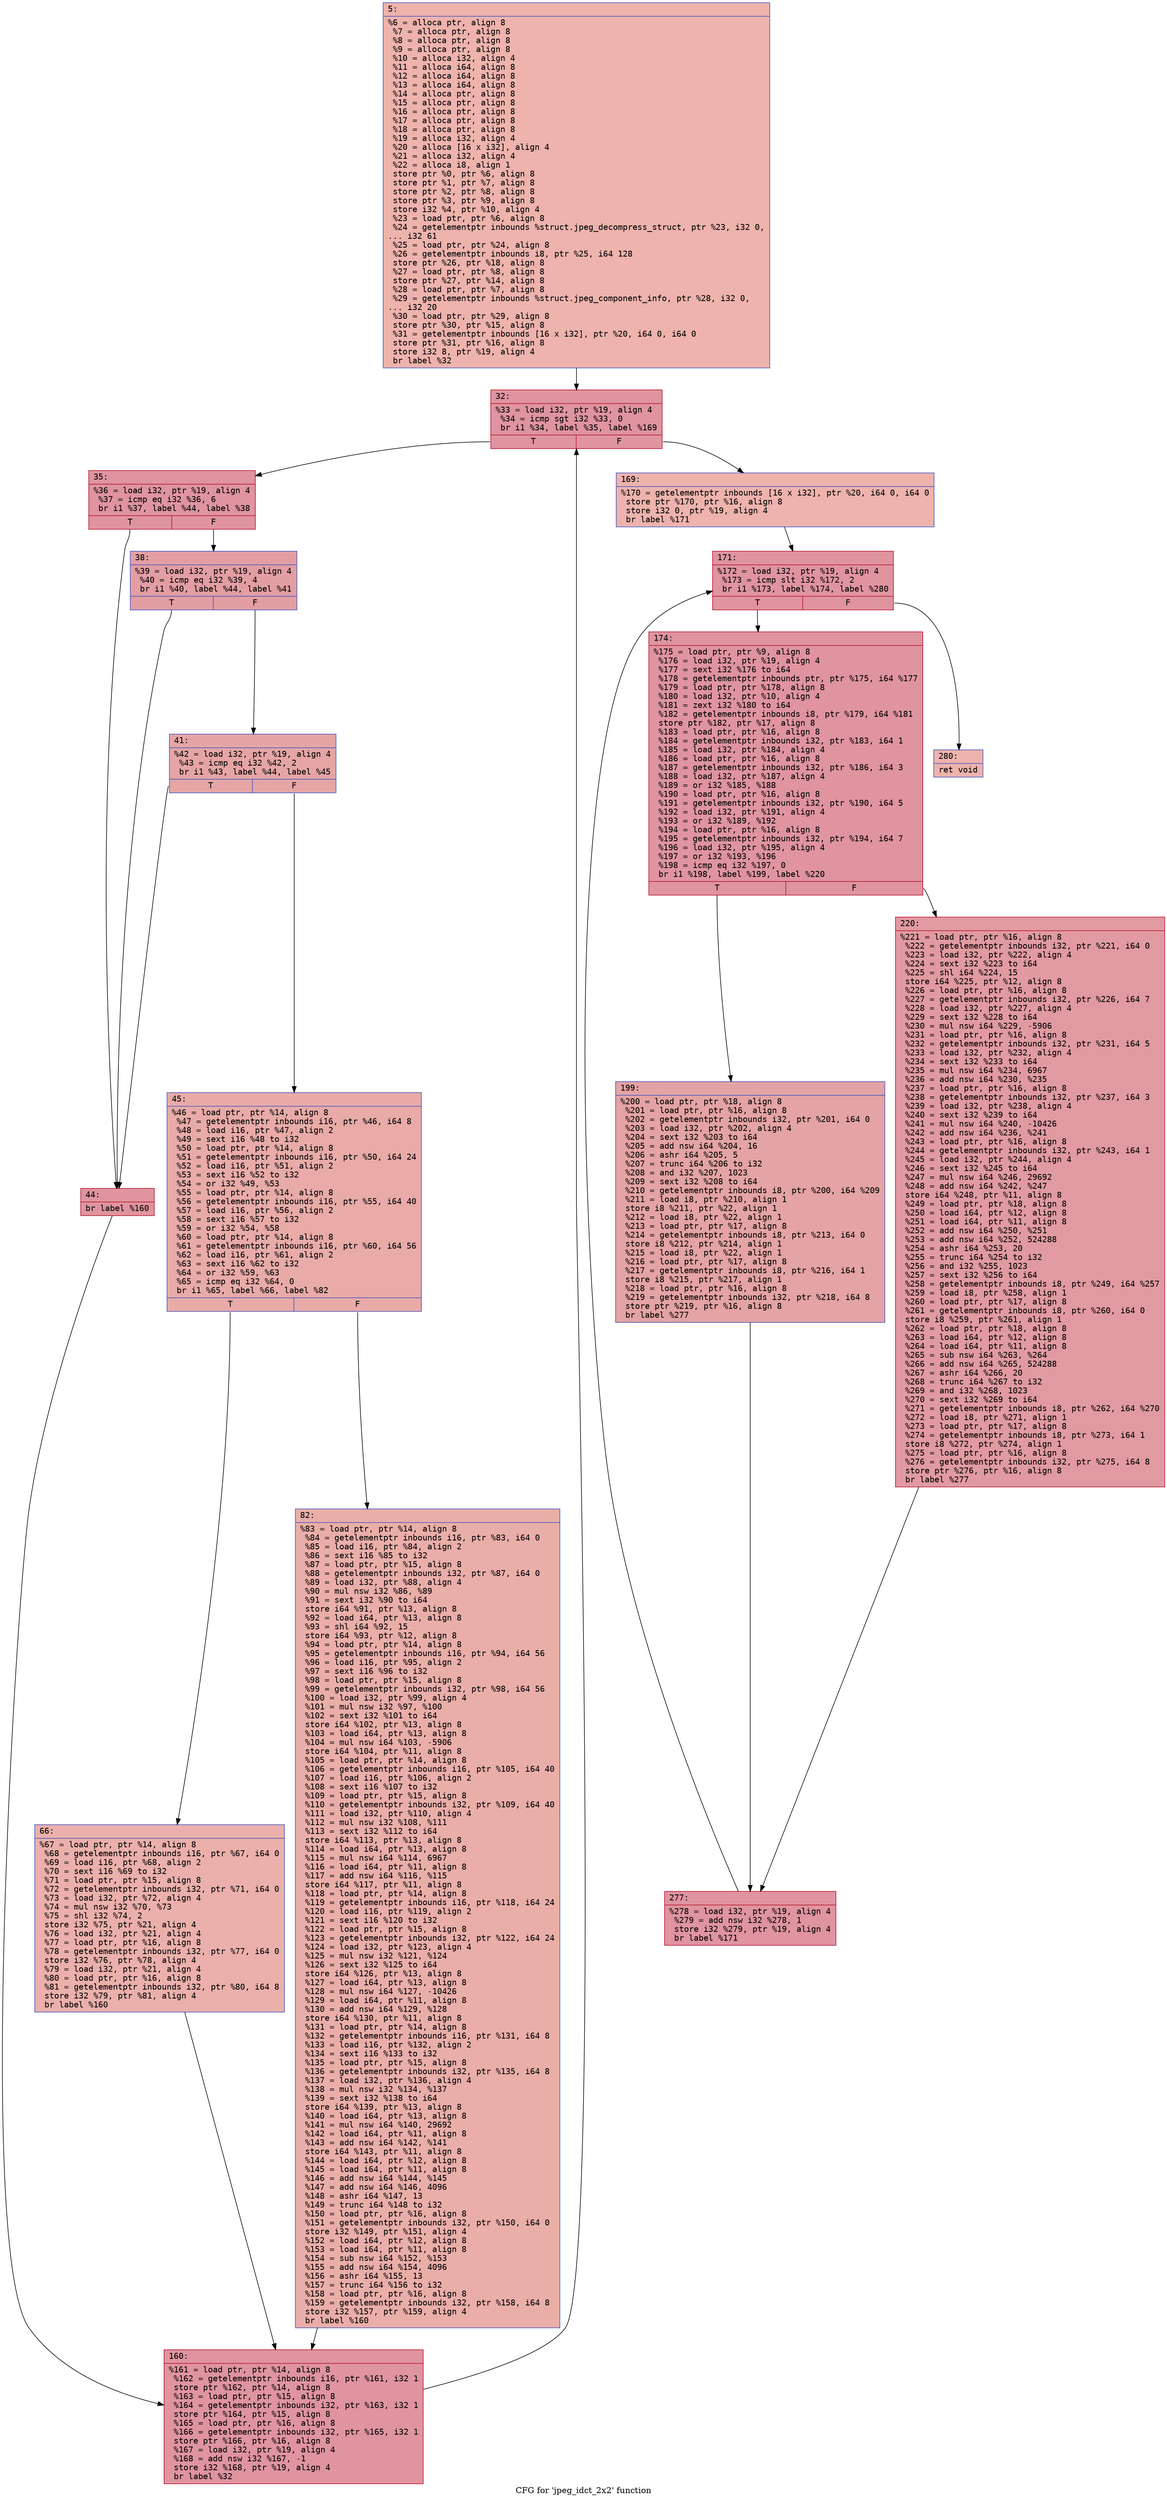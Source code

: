 digraph "CFG for 'jpeg_idct_2x2' function" {
	label="CFG for 'jpeg_idct_2x2' function";

	Node0x600000c3a3a0 [shape=record,color="#3d50c3ff", style=filled, fillcolor="#d6524470" fontname="Courier",label="{5:\l|  %6 = alloca ptr, align 8\l  %7 = alloca ptr, align 8\l  %8 = alloca ptr, align 8\l  %9 = alloca ptr, align 8\l  %10 = alloca i32, align 4\l  %11 = alloca i64, align 8\l  %12 = alloca i64, align 8\l  %13 = alloca i64, align 8\l  %14 = alloca ptr, align 8\l  %15 = alloca ptr, align 8\l  %16 = alloca ptr, align 8\l  %17 = alloca ptr, align 8\l  %18 = alloca ptr, align 8\l  %19 = alloca i32, align 4\l  %20 = alloca [16 x i32], align 4\l  %21 = alloca i32, align 4\l  %22 = alloca i8, align 1\l  store ptr %0, ptr %6, align 8\l  store ptr %1, ptr %7, align 8\l  store ptr %2, ptr %8, align 8\l  store ptr %3, ptr %9, align 8\l  store i32 %4, ptr %10, align 4\l  %23 = load ptr, ptr %6, align 8\l  %24 = getelementptr inbounds %struct.jpeg_decompress_struct, ptr %23, i32 0,\l... i32 61\l  %25 = load ptr, ptr %24, align 8\l  %26 = getelementptr inbounds i8, ptr %25, i64 128\l  store ptr %26, ptr %18, align 8\l  %27 = load ptr, ptr %8, align 8\l  store ptr %27, ptr %14, align 8\l  %28 = load ptr, ptr %7, align 8\l  %29 = getelementptr inbounds %struct.jpeg_component_info, ptr %28, i32 0,\l... i32 20\l  %30 = load ptr, ptr %29, align 8\l  store ptr %30, ptr %15, align 8\l  %31 = getelementptr inbounds [16 x i32], ptr %20, i64 0, i64 0\l  store ptr %31, ptr %16, align 8\l  store i32 8, ptr %19, align 4\l  br label %32\l}"];
	Node0x600000c3a3a0 -> Node0x600000c3a3f0[tooltip="5 -> 32\nProbability 100.00%" ];
	Node0x600000c3a3f0 [shape=record,color="#b70d28ff", style=filled, fillcolor="#b70d2870" fontname="Courier",label="{32:\l|  %33 = load i32, ptr %19, align 4\l  %34 = icmp sgt i32 %33, 0\l  br i1 %34, label %35, label %169\l|{<s0>T|<s1>F}}"];
	Node0x600000c3a3f0:s0 -> Node0x600000c3a440[tooltip="32 -> 35\nProbability 96.88%" ];
	Node0x600000c3a3f0:s1 -> Node0x600000c3a6c0[tooltip="32 -> 169\nProbability 3.12%" ];
	Node0x600000c3a440 [shape=record,color="#b70d28ff", style=filled, fillcolor="#b70d2870" fontname="Courier",label="{35:\l|  %36 = load i32, ptr %19, align 4\l  %37 = icmp eq i32 %36, 6\l  br i1 %37, label %44, label %38\l|{<s0>T|<s1>F}}"];
	Node0x600000c3a440:s0 -> Node0x600000c3a530[tooltip="35 -> 44\nProbability 50.00%" ];
	Node0x600000c3a440:s1 -> Node0x600000c3a490[tooltip="35 -> 38\nProbability 50.00%" ];
	Node0x600000c3a490 [shape=record,color="#3d50c3ff", style=filled, fillcolor="#be242e70" fontname="Courier",label="{38:\l|  %39 = load i32, ptr %19, align 4\l  %40 = icmp eq i32 %39, 4\l  br i1 %40, label %44, label %41\l|{<s0>T|<s1>F}}"];
	Node0x600000c3a490:s0 -> Node0x600000c3a530[tooltip="38 -> 44\nProbability 50.00%" ];
	Node0x600000c3a490:s1 -> Node0x600000c3a4e0[tooltip="38 -> 41\nProbability 50.00%" ];
	Node0x600000c3a4e0 [shape=record,color="#3d50c3ff", style=filled, fillcolor="#c5333470" fontname="Courier",label="{41:\l|  %42 = load i32, ptr %19, align 4\l  %43 = icmp eq i32 %42, 2\l  br i1 %43, label %44, label %45\l|{<s0>T|<s1>F}}"];
	Node0x600000c3a4e0:s0 -> Node0x600000c3a530[tooltip="41 -> 44\nProbability 50.00%" ];
	Node0x600000c3a4e0:s1 -> Node0x600000c3a580[tooltip="41 -> 45\nProbability 50.00%" ];
	Node0x600000c3a530 [shape=record,color="#b70d28ff", style=filled, fillcolor="#b70d2870" fontname="Courier",label="{44:\l|  br label %160\l}"];
	Node0x600000c3a530 -> Node0x600000c3a670[tooltip="44 -> 160\nProbability 100.00%" ];
	Node0x600000c3a580 [shape=record,color="#3d50c3ff", style=filled, fillcolor="#cc403a70" fontname="Courier",label="{45:\l|  %46 = load ptr, ptr %14, align 8\l  %47 = getelementptr inbounds i16, ptr %46, i64 8\l  %48 = load i16, ptr %47, align 2\l  %49 = sext i16 %48 to i32\l  %50 = load ptr, ptr %14, align 8\l  %51 = getelementptr inbounds i16, ptr %50, i64 24\l  %52 = load i16, ptr %51, align 2\l  %53 = sext i16 %52 to i32\l  %54 = or i32 %49, %53\l  %55 = load ptr, ptr %14, align 8\l  %56 = getelementptr inbounds i16, ptr %55, i64 40\l  %57 = load i16, ptr %56, align 2\l  %58 = sext i16 %57 to i32\l  %59 = or i32 %54, %58\l  %60 = load ptr, ptr %14, align 8\l  %61 = getelementptr inbounds i16, ptr %60, i64 56\l  %62 = load i16, ptr %61, align 2\l  %63 = sext i16 %62 to i32\l  %64 = or i32 %59, %63\l  %65 = icmp eq i32 %64, 0\l  br i1 %65, label %66, label %82\l|{<s0>T|<s1>F}}"];
	Node0x600000c3a580:s0 -> Node0x600000c3a5d0[tooltip="45 -> 66\nProbability 37.50%" ];
	Node0x600000c3a580:s1 -> Node0x600000c3a620[tooltip="45 -> 82\nProbability 62.50%" ];
	Node0x600000c3a5d0 [shape=record,color="#3d50c3ff", style=filled, fillcolor="#d24b4070" fontname="Courier",label="{66:\l|  %67 = load ptr, ptr %14, align 8\l  %68 = getelementptr inbounds i16, ptr %67, i64 0\l  %69 = load i16, ptr %68, align 2\l  %70 = sext i16 %69 to i32\l  %71 = load ptr, ptr %15, align 8\l  %72 = getelementptr inbounds i32, ptr %71, i64 0\l  %73 = load i32, ptr %72, align 4\l  %74 = mul nsw i32 %70, %73\l  %75 = shl i32 %74, 2\l  store i32 %75, ptr %21, align 4\l  %76 = load i32, ptr %21, align 4\l  %77 = load ptr, ptr %16, align 8\l  %78 = getelementptr inbounds i32, ptr %77, i64 0\l  store i32 %76, ptr %78, align 4\l  %79 = load i32, ptr %21, align 4\l  %80 = load ptr, ptr %16, align 8\l  %81 = getelementptr inbounds i32, ptr %80, i64 8\l  store i32 %79, ptr %81, align 4\l  br label %160\l}"];
	Node0x600000c3a5d0 -> Node0x600000c3a670[tooltip="66 -> 160\nProbability 100.00%" ];
	Node0x600000c3a620 [shape=record,color="#3d50c3ff", style=filled, fillcolor="#d0473d70" fontname="Courier",label="{82:\l|  %83 = load ptr, ptr %14, align 8\l  %84 = getelementptr inbounds i16, ptr %83, i64 0\l  %85 = load i16, ptr %84, align 2\l  %86 = sext i16 %85 to i32\l  %87 = load ptr, ptr %15, align 8\l  %88 = getelementptr inbounds i32, ptr %87, i64 0\l  %89 = load i32, ptr %88, align 4\l  %90 = mul nsw i32 %86, %89\l  %91 = sext i32 %90 to i64\l  store i64 %91, ptr %13, align 8\l  %92 = load i64, ptr %13, align 8\l  %93 = shl i64 %92, 15\l  store i64 %93, ptr %12, align 8\l  %94 = load ptr, ptr %14, align 8\l  %95 = getelementptr inbounds i16, ptr %94, i64 56\l  %96 = load i16, ptr %95, align 2\l  %97 = sext i16 %96 to i32\l  %98 = load ptr, ptr %15, align 8\l  %99 = getelementptr inbounds i32, ptr %98, i64 56\l  %100 = load i32, ptr %99, align 4\l  %101 = mul nsw i32 %97, %100\l  %102 = sext i32 %101 to i64\l  store i64 %102, ptr %13, align 8\l  %103 = load i64, ptr %13, align 8\l  %104 = mul nsw i64 %103, -5906\l  store i64 %104, ptr %11, align 8\l  %105 = load ptr, ptr %14, align 8\l  %106 = getelementptr inbounds i16, ptr %105, i64 40\l  %107 = load i16, ptr %106, align 2\l  %108 = sext i16 %107 to i32\l  %109 = load ptr, ptr %15, align 8\l  %110 = getelementptr inbounds i32, ptr %109, i64 40\l  %111 = load i32, ptr %110, align 4\l  %112 = mul nsw i32 %108, %111\l  %113 = sext i32 %112 to i64\l  store i64 %113, ptr %13, align 8\l  %114 = load i64, ptr %13, align 8\l  %115 = mul nsw i64 %114, 6967\l  %116 = load i64, ptr %11, align 8\l  %117 = add nsw i64 %116, %115\l  store i64 %117, ptr %11, align 8\l  %118 = load ptr, ptr %14, align 8\l  %119 = getelementptr inbounds i16, ptr %118, i64 24\l  %120 = load i16, ptr %119, align 2\l  %121 = sext i16 %120 to i32\l  %122 = load ptr, ptr %15, align 8\l  %123 = getelementptr inbounds i32, ptr %122, i64 24\l  %124 = load i32, ptr %123, align 4\l  %125 = mul nsw i32 %121, %124\l  %126 = sext i32 %125 to i64\l  store i64 %126, ptr %13, align 8\l  %127 = load i64, ptr %13, align 8\l  %128 = mul nsw i64 %127, -10426\l  %129 = load i64, ptr %11, align 8\l  %130 = add nsw i64 %129, %128\l  store i64 %130, ptr %11, align 8\l  %131 = load ptr, ptr %14, align 8\l  %132 = getelementptr inbounds i16, ptr %131, i64 8\l  %133 = load i16, ptr %132, align 2\l  %134 = sext i16 %133 to i32\l  %135 = load ptr, ptr %15, align 8\l  %136 = getelementptr inbounds i32, ptr %135, i64 8\l  %137 = load i32, ptr %136, align 4\l  %138 = mul nsw i32 %134, %137\l  %139 = sext i32 %138 to i64\l  store i64 %139, ptr %13, align 8\l  %140 = load i64, ptr %13, align 8\l  %141 = mul nsw i64 %140, 29692\l  %142 = load i64, ptr %11, align 8\l  %143 = add nsw i64 %142, %141\l  store i64 %143, ptr %11, align 8\l  %144 = load i64, ptr %12, align 8\l  %145 = load i64, ptr %11, align 8\l  %146 = add nsw i64 %144, %145\l  %147 = add nsw i64 %146, 4096\l  %148 = ashr i64 %147, 13\l  %149 = trunc i64 %148 to i32\l  %150 = load ptr, ptr %16, align 8\l  %151 = getelementptr inbounds i32, ptr %150, i64 0\l  store i32 %149, ptr %151, align 4\l  %152 = load i64, ptr %12, align 8\l  %153 = load i64, ptr %11, align 8\l  %154 = sub nsw i64 %152, %153\l  %155 = add nsw i64 %154, 4096\l  %156 = ashr i64 %155, 13\l  %157 = trunc i64 %156 to i32\l  %158 = load ptr, ptr %16, align 8\l  %159 = getelementptr inbounds i32, ptr %158, i64 8\l  store i32 %157, ptr %159, align 4\l  br label %160\l}"];
	Node0x600000c3a620 -> Node0x600000c3a670[tooltip="82 -> 160\nProbability 100.00%" ];
	Node0x600000c3a670 [shape=record,color="#b70d28ff", style=filled, fillcolor="#b70d2870" fontname="Courier",label="{160:\l|  %161 = load ptr, ptr %14, align 8\l  %162 = getelementptr inbounds i16, ptr %161, i32 1\l  store ptr %162, ptr %14, align 8\l  %163 = load ptr, ptr %15, align 8\l  %164 = getelementptr inbounds i32, ptr %163, i32 1\l  store ptr %164, ptr %15, align 8\l  %165 = load ptr, ptr %16, align 8\l  %166 = getelementptr inbounds i32, ptr %165, i32 1\l  store ptr %166, ptr %16, align 8\l  %167 = load i32, ptr %19, align 4\l  %168 = add nsw i32 %167, -1\l  store i32 %168, ptr %19, align 4\l  br label %32\l}"];
	Node0x600000c3a670 -> Node0x600000c3a3f0[tooltip="160 -> 32\nProbability 100.00%" ];
	Node0x600000c3a6c0 [shape=record,color="#3d50c3ff", style=filled, fillcolor="#d6524470" fontname="Courier",label="{169:\l|  %170 = getelementptr inbounds [16 x i32], ptr %20, i64 0, i64 0\l  store ptr %170, ptr %16, align 8\l  store i32 0, ptr %19, align 4\l  br label %171\l}"];
	Node0x600000c3a6c0 -> Node0x600000c3a710[tooltip="169 -> 171\nProbability 100.00%" ];
	Node0x600000c3a710 [shape=record,color="#b70d28ff", style=filled, fillcolor="#b70d2870" fontname="Courier",label="{171:\l|  %172 = load i32, ptr %19, align 4\l  %173 = icmp slt i32 %172, 2\l  br i1 %173, label %174, label %280\l|{<s0>T|<s1>F}}"];
	Node0x600000c3a710:s0 -> Node0x600000c3a760[tooltip="171 -> 174\nProbability 96.88%" ];
	Node0x600000c3a710:s1 -> Node0x600000c3a8a0[tooltip="171 -> 280\nProbability 3.12%" ];
	Node0x600000c3a760 [shape=record,color="#b70d28ff", style=filled, fillcolor="#b70d2870" fontname="Courier",label="{174:\l|  %175 = load ptr, ptr %9, align 8\l  %176 = load i32, ptr %19, align 4\l  %177 = sext i32 %176 to i64\l  %178 = getelementptr inbounds ptr, ptr %175, i64 %177\l  %179 = load ptr, ptr %178, align 8\l  %180 = load i32, ptr %10, align 4\l  %181 = zext i32 %180 to i64\l  %182 = getelementptr inbounds i8, ptr %179, i64 %181\l  store ptr %182, ptr %17, align 8\l  %183 = load ptr, ptr %16, align 8\l  %184 = getelementptr inbounds i32, ptr %183, i64 1\l  %185 = load i32, ptr %184, align 4\l  %186 = load ptr, ptr %16, align 8\l  %187 = getelementptr inbounds i32, ptr %186, i64 3\l  %188 = load i32, ptr %187, align 4\l  %189 = or i32 %185, %188\l  %190 = load ptr, ptr %16, align 8\l  %191 = getelementptr inbounds i32, ptr %190, i64 5\l  %192 = load i32, ptr %191, align 4\l  %193 = or i32 %189, %192\l  %194 = load ptr, ptr %16, align 8\l  %195 = getelementptr inbounds i32, ptr %194, i64 7\l  %196 = load i32, ptr %195, align 4\l  %197 = or i32 %193, %196\l  %198 = icmp eq i32 %197, 0\l  br i1 %198, label %199, label %220\l|{<s0>T|<s1>F}}"];
	Node0x600000c3a760:s0 -> Node0x600000c3a7b0[tooltip="174 -> 199\nProbability 37.50%" ];
	Node0x600000c3a760:s1 -> Node0x600000c3a800[tooltip="174 -> 220\nProbability 62.50%" ];
	Node0x600000c3a7b0 [shape=record,color="#3d50c3ff", style=filled, fillcolor="#c32e3170" fontname="Courier",label="{199:\l|  %200 = load ptr, ptr %18, align 8\l  %201 = load ptr, ptr %16, align 8\l  %202 = getelementptr inbounds i32, ptr %201, i64 0\l  %203 = load i32, ptr %202, align 4\l  %204 = sext i32 %203 to i64\l  %205 = add nsw i64 %204, 16\l  %206 = ashr i64 %205, 5\l  %207 = trunc i64 %206 to i32\l  %208 = and i32 %207, 1023\l  %209 = sext i32 %208 to i64\l  %210 = getelementptr inbounds i8, ptr %200, i64 %209\l  %211 = load i8, ptr %210, align 1\l  store i8 %211, ptr %22, align 1\l  %212 = load i8, ptr %22, align 1\l  %213 = load ptr, ptr %17, align 8\l  %214 = getelementptr inbounds i8, ptr %213, i64 0\l  store i8 %212, ptr %214, align 1\l  %215 = load i8, ptr %22, align 1\l  %216 = load ptr, ptr %17, align 8\l  %217 = getelementptr inbounds i8, ptr %216, i64 1\l  store i8 %215, ptr %217, align 1\l  %218 = load ptr, ptr %16, align 8\l  %219 = getelementptr inbounds i32, ptr %218, i64 8\l  store ptr %219, ptr %16, align 8\l  br label %277\l}"];
	Node0x600000c3a7b0 -> Node0x600000c3a850[tooltip="199 -> 277\nProbability 100.00%" ];
	Node0x600000c3a800 [shape=record,color="#b70d28ff", style=filled, fillcolor="#bb1b2c70" fontname="Courier",label="{220:\l|  %221 = load ptr, ptr %16, align 8\l  %222 = getelementptr inbounds i32, ptr %221, i64 0\l  %223 = load i32, ptr %222, align 4\l  %224 = sext i32 %223 to i64\l  %225 = shl i64 %224, 15\l  store i64 %225, ptr %12, align 8\l  %226 = load ptr, ptr %16, align 8\l  %227 = getelementptr inbounds i32, ptr %226, i64 7\l  %228 = load i32, ptr %227, align 4\l  %229 = sext i32 %228 to i64\l  %230 = mul nsw i64 %229, -5906\l  %231 = load ptr, ptr %16, align 8\l  %232 = getelementptr inbounds i32, ptr %231, i64 5\l  %233 = load i32, ptr %232, align 4\l  %234 = sext i32 %233 to i64\l  %235 = mul nsw i64 %234, 6967\l  %236 = add nsw i64 %230, %235\l  %237 = load ptr, ptr %16, align 8\l  %238 = getelementptr inbounds i32, ptr %237, i64 3\l  %239 = load i32, ptr %238, align 4\l  %240 = sext i32 %239 to i64\l  %241 = mul nsw i64 %240, -10426\l  %242 = add nsw i64 %236, %241\l  %243 = load ptr, ptr %16, align 8\l  %244 = getelementptr inbounds i32, ptr %243, i64 1\l  %245 = load i32, ptr %244, align 4\l  %246 = sext i32 %245 to i64\l  %247 = mul nsw i64 %246, 29692\l  %248 = add nsw i64 %242, %247\l  store i64 %248, ptr %11, align 8\l  %249 = load ptr, ptr %18, align 8\l  %250 = load i64, ptr %12, align 8\l  %251 = load i64, ptr %11, align 8\l  %252 = add nsw i64 %250, %251\l  %253 = add nsw i64 %252, 524288\l  %254 = ashr i64 %253, 20\l  %255 = trunc i64 %254 to i32\l  %256 = and i32 %255, 1023\l  %257 = sext i32 %256 to i64\l  %258 = getelementptr inbounds i8, ptr %249, i64 %257\l  %259 = load i8, ptr %258, align 1\l  %260 = load ptr, ptr %17, align 8\l  %261 = getelementptr inbounds i8, ptr %260, i64 0\l  store i8 %259, ptr %261, align 1\l  %262 = load ptr, ptr %18, align 8\l  %263 = load i64, ptr %12, align 8\l  %264 = load i64, ptr %11, align 8\l  %265 = sub nsw i64 %263, %264\l  %266 = add nsw i64 %265, 524288\l  %267 = ashr i64 %266, 20\l  %268 = trunc i64 %267 to i32\l  %269 = and i32 %268, 1023\l  %270 = sext i32 %269 to i64\l  %271 = getelementptr inbounds i8, ptr %262, i64 %270\l  %272 = load i8, ptr %271, align 1\l  %273 = load ptr, ptr %17, align 8\l  %274 = getelementptr inbounds i8, ptr %273, i64 1\l  store i8 %272, ptr %274, align 1\l  %275 = load ptr, ptr %16, align 8\l  %276 = getelementptr inbounds i32, ptr %275, i64 8\l  store ptr %276, ptr %16, align 8\l  br label %277\l}"];
	Node0x600000c3a800 -> Node0x600000c3a850[tooltip="220 -> 277\nProbability 100.00%" ];
	Node0x600000c3a850 [shape=record,color="#b70d28ff", style=filled, fillcolor="#b70d2870" fontname="Courier",label="{277:\l|  %278 = load i32, ptr %19, align 4\l  %279 = add nsw i32 %278, 1\l  store i32 %279, ptr %19, align 4\l  br label %171\l}"];
	Node0x600000c3a850 -> Node0x600000c3a710[tooltip="277 -> 171\nProbability 100.00%" ];
	Node0x600000c3a8a0 [shape=record,color="#3d50c3ff", style=filled, fillcolor="#d6524470" fontname="Courier",label="{280:\l|  ret void\l}"];
}
